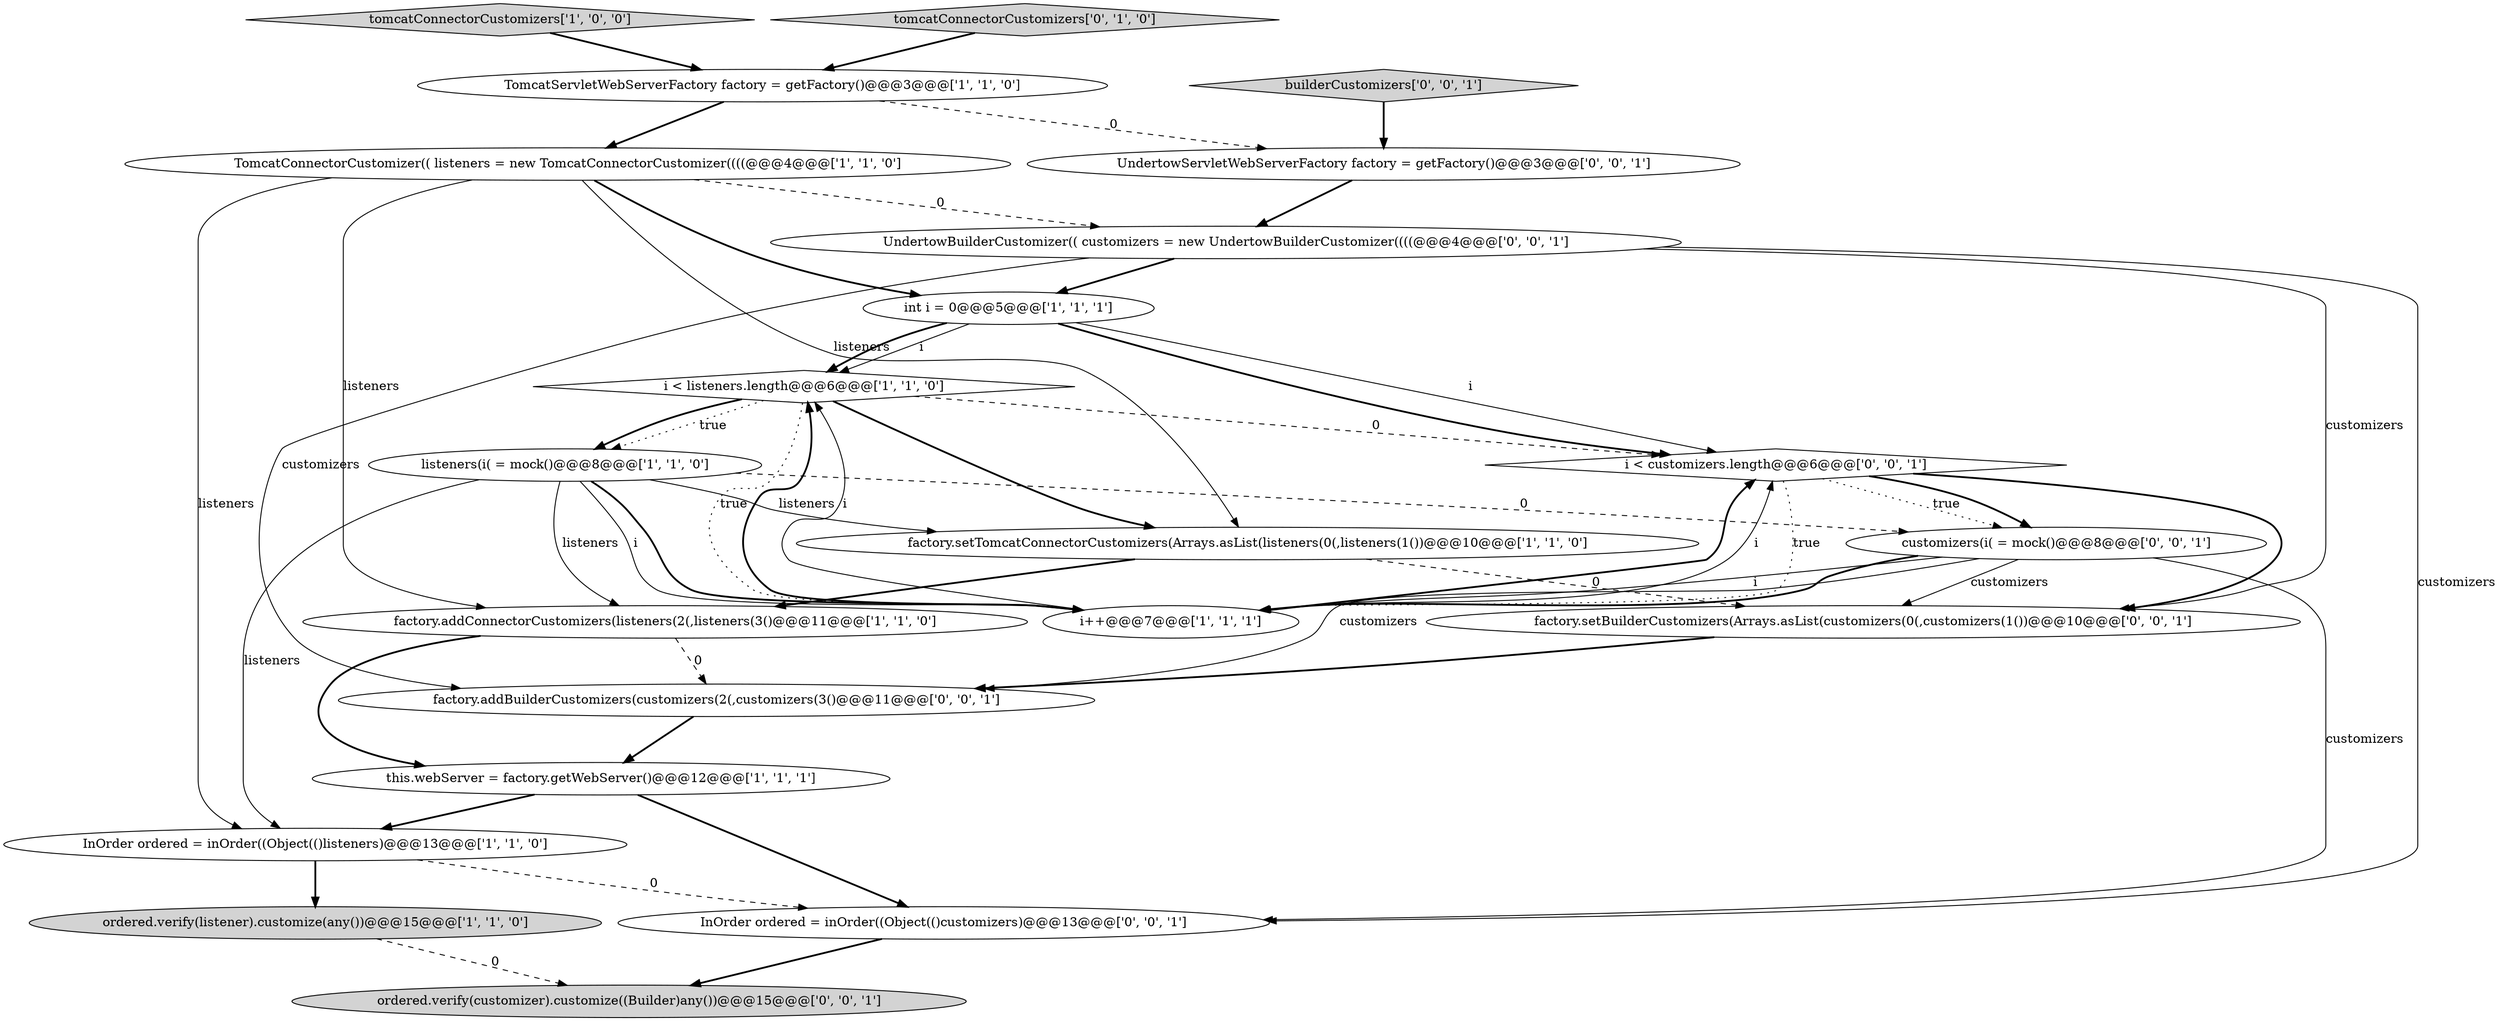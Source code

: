 digraph {
5 [style = filled, label = "TomcatServletWebServerFactory factory = getFactory()@@@3@@@['1', '1', '0']", fillcolor = white, shape = ellipse image = "AAA0AAABBB1BBB"];
3 [style = filled, label = "i < listeners.length@@@6@@@['1', '1', '0']", fillcolor = white, shape = diamond image = "AAA0AAABBB1BBB"];
7 [style = filled, label = "int i = 0@@@5@@@['1', '1', '1']", fillcolor = white, shape = ellipse image = "AAA0AAABBB1BBB"];
11 [style = filled, label = "tomcatConnectorCustomizers['1', '0', '0']", fillcolor = lightgray, shape = diamond image = "AAA0AAABBB1BBB"];
15 [style = filled, label = "ordered.verify(customizer).customize((Builder)any())@@@15@@@['0', '0', '1']", fillcolor = lightgray, shape = ellipse image = "AAA0AAABBB3BBB"];
10 [style = filled, label = "ordered.verify(listener).customize(any())@@@15@@@['1', '1', '0']", fillcolor = lightgray, shape = ellipse image = "AAA0AAABBB1BBB"];
12 [style = filled, label = "tomcatConnectorCustomizers['0', '1', '0']", fillcolor = lightgray, shape = diamond image = "AAA0AAABBB2BBB"];
13 [style = filled, label = "i < customizers.length@@@6@@@['0', '0', '1']", fillcolor = white, shape = diamond image = "AAA0AAABBB3BBB"];
9 [style = filled, label = "this.webServer = factory.getWebServer()@@@12@@@['1', '1', '1']", fillcolor = white, shape = ellipse image = "AAA0AAABBB1BBB"];
0 [style = filled, label = "factory.addConnectorCustomizers(listeners(2(,listeners(3()@@@11@@@['1', '1', '0']", fillcolor = white, shape = ellipse image = "AAA0AAABBB1BBB"];
4 [style = filled, label = "listeners(i( = mock()@@@8@@@['1', '1', '0']", fillcolor = white, shape = ellipse image = "AAA0AAABBB1BBB"];
19 [style = filled, label = "customizers(i( = mock()@@@8@@@['0', '0', '1']", fillcolor = white, shape = ellipse image = "AAA0AAABBB3BBB"];
2 [style = filled, label = "factory.setTomcatConnectorCustomizers(Arrays.asList(listeners(0(,listeners(1())@@@10@@@['1', '1', '0']", fillcolor = white, shape = ellipse image = "AAA0AAABBB1BBB"];
18 [style = filled, label = "factory.addBuilderCustomizers(customizers(2(,customizers(3()@@@11@@@['0', '0', '1']", fillcolor = white, shape = ellipse image = "AAA0AAABBB3BBB"];
16 [style = filled, label = "UndertowServletWebServerFactory factory = getFactory()@@@3@@@['0', '0', '1']", fillcolor = white, shape = ellipse image = "AAA0AAABBB3BBB"];
8 [style = filled, label = "InOrder ordered = inOrder((Object(()listeners)@@@13@@@['1', '1', '0']", fillcolor = white, shape = ellipse image = "AAA0AAABBB1BBB"];
14 [style = filled, label = "factory.setBuilderCustomizers(Arrays.asList(customizers(0(,customizers(1())@@@10@@@['0', '0', '1']", fillcolor = white, shape = ellipse image = "AAA0AAABBB3BBB"];
17 [style = filled, label = "UndertowBuilderCustomizer(( customizers = new UndertowBuilderCustomizer((((@@@4@@@['0', '0', '1']", fillcolor = white, shape = ellipse image = "AAA0AAABBB3BBB"];
6 [style = filled, label = "TomcatConnectorCustomizer(( listeners = new TomcatConnectorCustomizer((((@@@4@@@['1', '1', '0']", fillcolor = white, shape = ellipse image = "AAA0AAABBB1BBB"];
21 [style = filled, label = "InOrder ordered = inOrder((Object(()customizers)@@@13@@@['0', '0', '1']", fillcolor = white, shape = ellipse image = "AAA0AAABBB3BBB"];
1 [style = filled, label = "i++@@@7@@@['1', '1', '1']", fillcolor = white, shape = ellipse image = "AAA0AAABBB1BBB"];
20 [style = filled, label = "builderCustomizers['0', '0', '1']", fillcolor = lightgray, shape = diamond image = "AAA0AAABBB3BBB"];
7->13 [style = bold, label=""];
19->18 [style = solid, label="customizers"];
10->15 [style = dashed, label="0"];
8->10 [style = bold, label=""];
0->9 [style = bold, label=""];
12->5 [style = bold, label=""];
7->3 [style = solid, label="i"];
17->14 [style = solid, label="customizers"];
6->2 [style = solid, label="listeners"];
21->15 [style = bold, label=""];
4->2 [style = solid, label="listeners"];
1->3 [style = bold, label=""];
4->1 [style = solid, label="i"];
13->19 [style = dotted, label="true"];
3->4 [style = dotted, label="true"];
6->17 [style = dashed, label="0"];
16->17 [style = bold, label=""];
8->21 [style = dashed, label="0"];
9->8 [style = bold, label=""];
3->13 [style = dashed, label="0"];
3->4 [style = bold, label=""];
1->13 [style = bold, label=""];
7->3 [style = bold, label=""];
7->13 [style = solid, label="i"];
19->21 [style = solid, label="customizers"];
17->21 [style = solid, label="customizers"];
17->7 [style = bold, label=""];
5->16 [style = dashed, label="0"];
13->1 [style = dotted, label="true"];
11->5 [style = bold, label=""];
19->1 [style = bold, label=""];
13->19 [style = bold, label=""];
2->0 [style = bold, label=""];
19->1 [style = solid, label="i"];
17->18 [style = solid, label="customizers"];
20->16 [style = bold, label=""];
5->6 [style = bold, label=""];
3->2 [style = bold, label=""];
6->0 [style = solid, label="listeners"];
4->8 [style = solid, label="listeners"];
2->14 [style = dashed, label="0"];
4->0 [style = solid, label="listeners"];
18->9 [style = bold, label=""];
9->21 [style = bold, label=""];
6->8 [style = solid, label="listeners"];
0->18 [style = dashed, label="0"];
4->19 [style = dashed, label="0"];
19->14 [style = solid, label="customizers"];
14->18 [style = bold, label=""];
4->1 [style = bold, label=""];
1->3 [style = solid, label="i"];
6->7 [style = bold, label=""];
13->14 [style = bold, label=""];
3->1 [style = dotted, label="true"];
1->13 [style = solid, label="i"];
}

